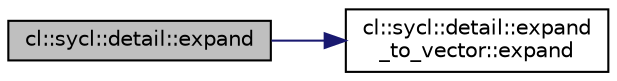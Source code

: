 digraph "cl::sycl::detail::expand"
{
 // INTERACTIVE_SVG=YES
  bgcolor="transparent";
  edge [fontname="Helvetica",fontsize="10",labelfontname="Helvetica",labelfontsize="10"];
  node [fontname="Helvetica",fontsize="10",shape=record];
  rankdir="LR";
  Node1 [label="cl::sycl::detail::expand",height=0.2,width=0.4,color="black", fillcolor="grey75", style="filled", fontcolor="black"];
  Node1 -> Node2 [color="midnightblue",fontsize="10",style="solid",fontname="Helvetica"];
  Node2 [label="cl::sycl::detail::expand\l_to_vector::expand",height=0.2,width=0.4,color="black",URL="$group__array__tuple__helpers.html#gad9bde756b4aa1b6ff5a7b289c905175a"];
}
